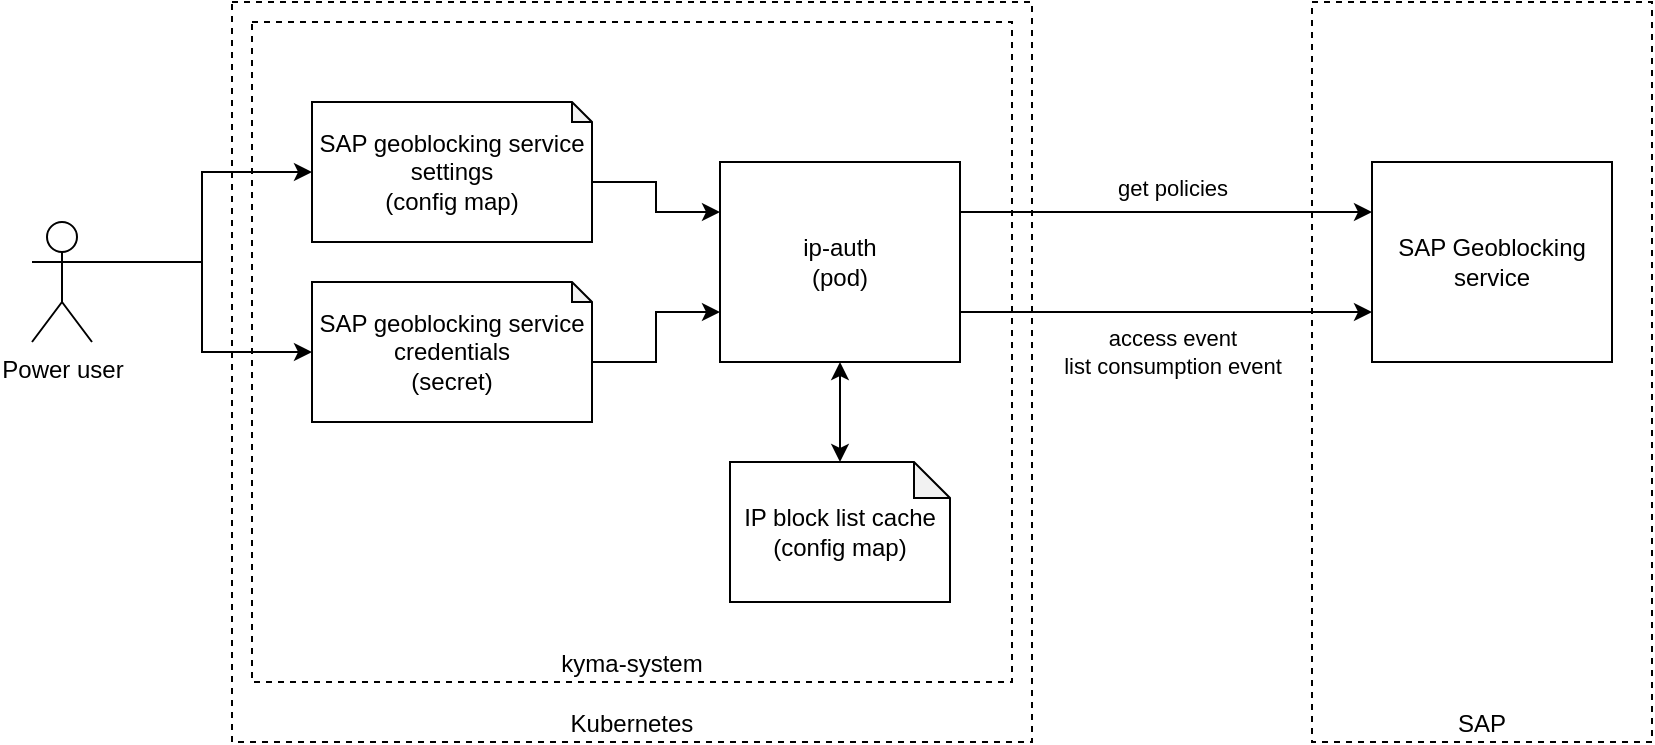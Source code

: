<mxfile version="24.7.8">
  <diagram name="Strona-1" id="5n1gzQs8BZRNpNOb5FFD">
    <mxGraphModel dx="1941" dy="804" grid="1" gridSize="10" guides="1" tooltips="1" connect="1" arrows="1" fold="1" page="1" pageScale="1" pageWidth="827" pageHeight="1169" math="0" shadow="0">
      <root>
        <mxCell id="0" />
        <mxCell id="1" parent="0" />
        <mxCell id="kJNU5zewfWgcpStd2Wkp-11" value="SAP" style="rounded=0;whiteSpace=wrap;html=1;dashed=1;verticalAlign=bottom;" vertex="1" parent="1">
          <mxGeometry x="630" y="150" width="170" height="370" as="geometry" />
        </mxCell>
        <mxCell id="MuowoX1qL9KpNT2H9gFL-21" value="Kubernetes" style="rounded=0;whiteSpace=wrap;html=1;dashed=1;verticalAlign=bottom;" parent="1" vertex="1">
          <mxGeometry x="90" y="150" width="400" height="370" as="geometry" />
        </mxCell>
        <mxCell id="kJNU5zewfWgcpStd2Wkp-1" value="kyma-system" style="rounded=0;whiteSpace=wrap;html=1;dashed=1;verticalAlign=bottom;" vertex="1" parent="1">
          <mxGeometry x="100" y="160" width="380" height="330" as="geometry" />
        </mxCell>
        <mxCell id="MuowoX1qL9KpNT2H9gFL-11" style="edgeStyle=orthogonalEdgeStyle;rounded=0;orthogonalLoop=1;jettySize=auto;html=1;entryX=0;entryY=0.25;entryDx=0;entryDy=0;exitX=1;exitY=0.25;exitDx=0;exitDy=0;" parent="1" source="MuowoX1qL9KpNT2H9gFL-1" target="MuowoX1qL9KpNT2H9gFL-3" edge="1">
          <mxGeometry relative="1" as="geometry">
            <mxPoint x="530" y="360" as="sourcePoint" />
          </mxGeometry>
        </mxCell>
        <mxCell id="MuowoX1qL9KpNT2H9gFL-13" value="get policies" style="edgeLabel;html=1;align=center;verticalAlign=middle;resizable=0;points=[];" parent="MuowoX1qL9KpNT2H9gFL-11" vertex="1" connectable="0">
          <mxGeometry x="0.483" y="-1" relative="1" as="geometry">
            <mxPoint x="-47" y="-13" as="offset" />
          </mxGeometry>
        </mxCell>
        <mxCell id="MuowoX1qL9KpNT2H9gFL-12" style="edgeStyle=orthogonalEdgeStyle;rounded=0;orthogonalLoop=1;jettySize=auto;html=1;exitX=1;exitY=0.75;exitDx=0;exitDy=0;entryX=0;entryY=0.75;entryDx=0;entryDy=0;" parent="1" source="MuowoX1qL9KpNT2H9gFL-1" target="MuowoX1qL9KpNT2H9gFL-3" edge="1">
          <mxGeometry relative="1" as="geometry" />
        </mxCell>
        <mxCell id="MuowoX1qL9KpNT2H9gFL-14" value="access event&lt;br&gt;list consumption event" style="edgeLabel;html=1;align=center;verticalAlign=middle;resizable=0;points=[];" parent="MuowoX1qL9KpNT2H9gFL-12" vertex="1" connectable="0">
          <mxGeometry x="0.637" y="1" relative="1" as="geometry">
            <mxPoint x="-63" y="21" as="offset" />
          </mxGeometry>
        </mxCell>
        <mxCell id="MuowoX1qL9KpNT2H9gFL-1" value="ip-auth&lt;br&gt;(pod)" style="rounded=0;whiteSpace=wrap;html=1;" parent="1" vertex="1">
          <mxGeometry x="334" y="230" width="120" height="100" as="geometry" />
        </mxCell>
        <mxCell id="MuowoX1qL9KpNT2H9gFL-3" value="SAP Geoblocking service" style="rounded=0;whiteSpace=wrap;html=1;" parent="1" vertex="1">
          <mxGeometry x="660" y="230" width="120" height="100" as="geometry" />
        </mxCell>
        <mxCell id="kJNU5zewfWgcpStd2Wkp-4" style="edgeStyle=orthogonalEdgeStyle;rounded=0;orthogonalLoop=1;jettySize=auto;html=1;exitX=0;exitY=0;exitDx=126;exitDy=40;exitPerimeter=0;entryX=0;entryY=0.25;entryDx=0;entryDy=0;" edge="1" parent="1" source="MuowoX1qL9KpNT2H9gFL-4" target="MuowoX1qL9KpNT2H9gFL-1">
          <mxGeometry relative="1" as="geometry" />
        </mxCell>
        <mxCell id="MuowoX1qL9KpNT2H9gFL-4" value="&lt;div&gt;SAP geoblocking service&lt;/div&gt;&lt;div&gt;settings&lt;br&gt;(config map)&lt;br&gt;&lt;/div&gt;" style="shape=note;whiteSpace=wrap;html=1;backgroundOutline=1;darkOpacity=0.05;size=10;" parent="1" vertex="1">
          <mxGeometry x="130" y="200" width="140" height="70" as="geometry" />
        </mxCell>
        <mxCell id="MuowoX1qL9KpNT2H9gFL-5" value="&lt;div&gt;IP block list&amp;nbsp;&lt;span style=&quot;background-color: initial;&quot;&gt;cache&lt;/span&gt;&lt;/div&gt;&lt;div&gt;(config map)&lt;br&gt;&lt;/div&gt;" style="shape=note;whiteSpace=wrap;html=1;backgroundOutline=1;darkOpacity=0.05;size=18;" parent="1" vertex="1">
          <mxGeometry x="339" y="380" width="110" height="70" as="geometry" />
        </mxCell>
        <mxCell id="MuowoX1qL9KpNT2H9gFL-6" style="edgeStyle=orthogonalEdgeStyle;rounded=0;orthogonalLoop=1;jettySize=auto;html=1;exitX=0.5;exitY=1;exitDx=0;exitDy=0;entryX=0.5;entryY=0;entryDx=0;entryDy=0;entryPerimeter=0;startArrow=classic;startFill=1;" parent="1" source="MuowoX1qL9KpNT2H9gFL-1" target="MuowoX1qL9KpNT2H9gFL-5" edge="1">
          <mxGeometry relative="1" as="geometry" />
        </mxCell>
        <mxCell id="kJNU5zewfWgcpStd2Wkp-5" style="edgeStyle=orthogonalEdgeStyle;rounded=0;orthogonalLoop=1;jettySize=auto;html=1;exitX=0;exitY=0;exitDx=126;exitDy=40;exitPerimeter=0;entryX=0;entryY=0.75;entryDx=0;entryDy=0;" edge="1" parent="1" source="kJNU5zewfWgcpStd2Wkp-3" target="MuowoX1qL9KpNT2H9gFL-1">
          <mxGeometry relative="1" as="geometry" />
        </mxCell>
        <mxCell id="kJNU5zewfWgcpStd2Wkp-3" value="&lt;div&gt;SAP geoblocking service&lt;/div&gt;&lt;div&gt;credentials&lt;br&gt;(secret)&lt;br&gt;&lt;/div&gt;" style="shape=note;whiteSpace=wrap;html=1;backgroundOutline=1;darkOpacity=0.05;size=10;" vertex="1" parent="1">
          <mxGeometry x="130" y="290" width="140" height="70" as="geometry" />
        </mxCell>
        <mxCell id="kJNU5zewfWgcpStd2Wkp-10" style="edgeStyle=orthogonalEdgeStyle;rounded=0;orthogonalLoop=1;jettySize=auto;html=1;exitX=1;exitY=0.333;exitDx=0;exitDy=0;exitPerimeter=0;" edge="1" parent="1" source="kJNU5zewfWgcpStd2Wkp-6" target="kJNU5zewfWgcpStd2Wkp-3">
          <mxGeometry relative="1" as="geometry" />
        </mxCell>
        <mxCell id="kJNU5zewfWgcpStd2Wkp-6" value="Power user" style="shape=umlActor;verticalLabelPosition=bottom;verticalAlign=top;html=1;outlineConnect=0;" vertex="1" parent="1">
          <mxGeometry x="-10" y="260" width="30" height="60" as="geometry" />
        </mxCell>
        <mxCell id="kJNU5zewfWgcpStd2Wkp-9" style="edgeStyle=orthogonalEdgeStyle;rounded=0;orthogonalLoop=1;jettySize=auto;html=1;exitX=1;exitY=0.333;exitDx=0;exitDy=0;exitPerimeter=0;entryX=0;entryY=0.5;entryDx=0;entryDy=0;entryPerimeter=0;" edge="1" parent="1" source="kJNU5zewfWgcpStd2Wkp-6" target="MuowoX1qL9KpNT2H9gFL-4">
          <mxGeometry relative="1" as="geometry" />
        </mxCell>
      </root>
    </mxGraphModel>
  </diagram>
</mxfile>
